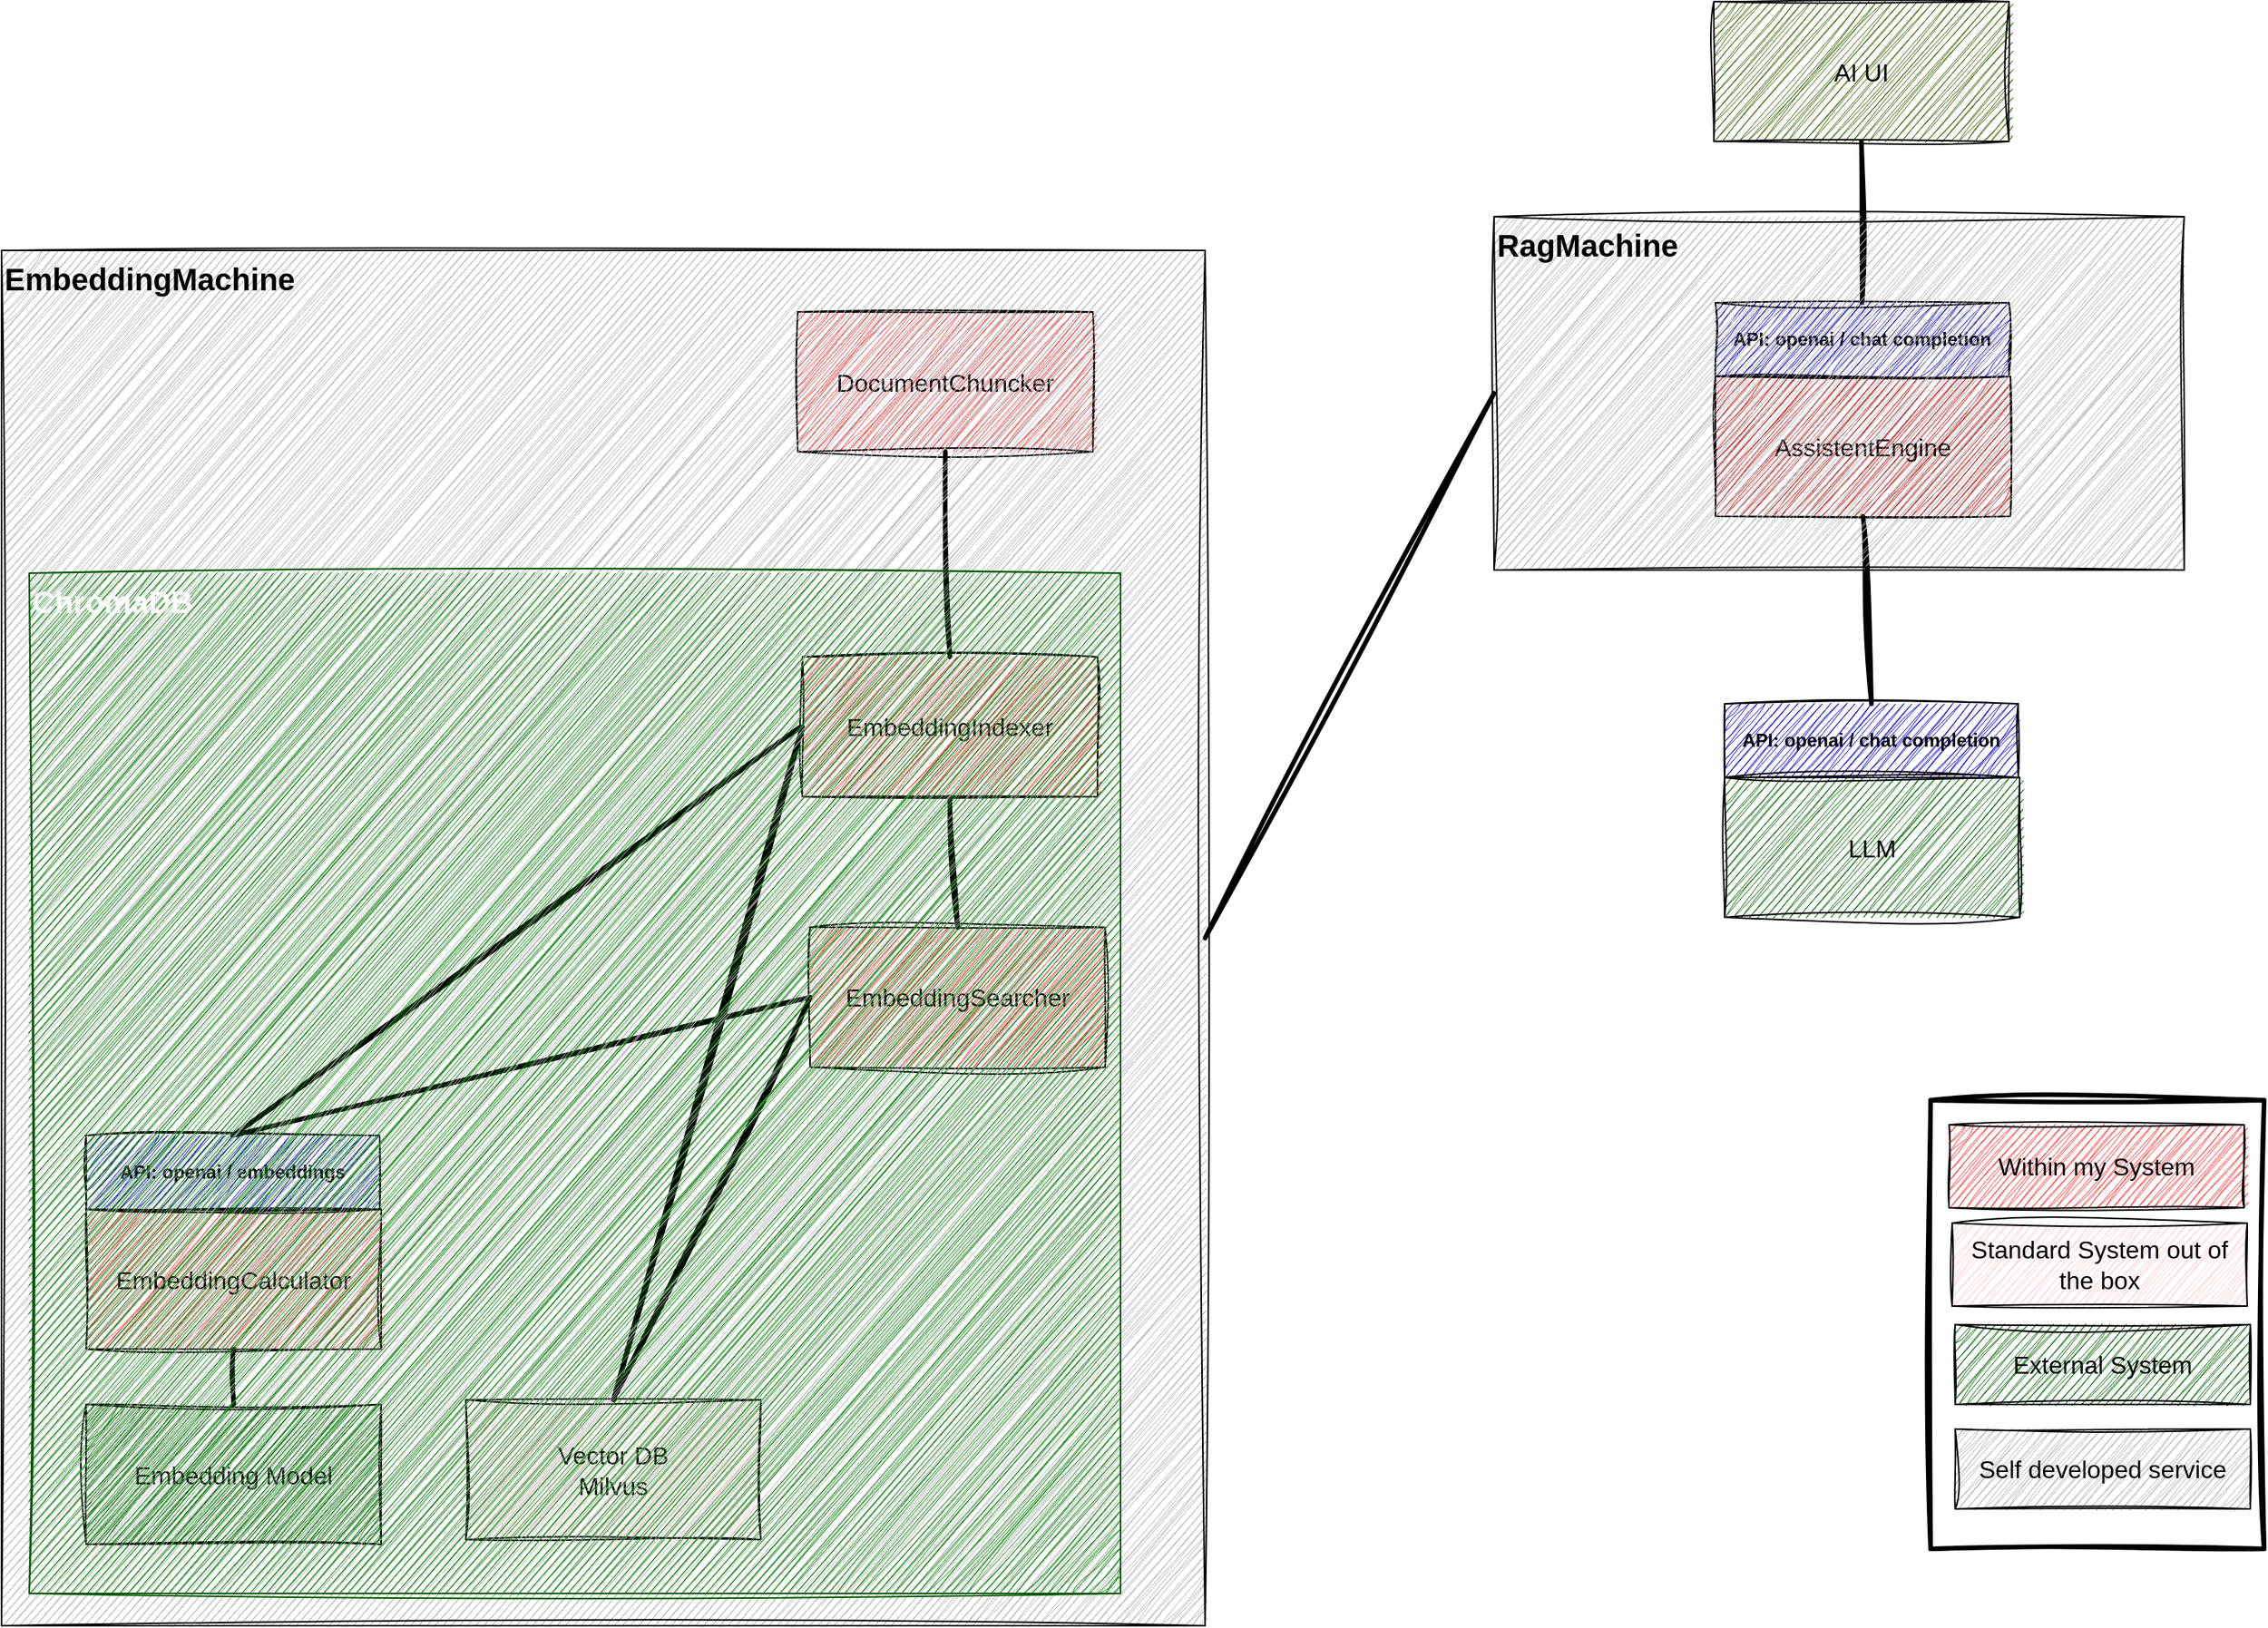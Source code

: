 <mxfile>
    <diagram id="we-WuGTjFfnCua6wukIL" name="Page-1">
        <mxGraphModel dx="2419" dy="1101" grid="0" gridSize="10" guides="1" tooltips="1" connect="1" arrows="1" fold="1" page="1" pageScale="1" pageWidth="827" pageHeight="1169" math="0" shadow="0">
            <root>
                <mxCell id="0"/>
                <mxCell id="1" parent="0"/>
                <mxCell id="2" value="" style="rounded=0;whiteSpace=wrap;html=1;fontSize=12;fillColor=none;sketch=1;curveFitting=1;jiggle=2;strokeWidth=3;" parent="1" vertex="1">
                    <mxGeometry x="467" y="823" width="217" height="292" as="geometry"/>
                </mxCell>
                <mxCell id="3" value="Vector DB&lt;br&gt;Milvus" style="rounded=0;whiteSpace=wrap;html=1;fontSize=16;fillStyle=auto;fillColor=#FFCCCC;sketch=1;curveFitting=1;jiggle=2;" parent="1" vertex="1">
                    <mxGeometry x="-486" y="1018" width="192" height="91" as="geometry"/>
                </mxCell>
                <mxCell id="7" value="EmbeddingIndexer" style="rounded=0;whiteSpace=wrap;html=1;fontSize=16;fillStyle=auto;fillColor=#FF3333;sketch=1;curveFitting=1;jiggle=2;" parent="1" vertex="1">
                    <mxGeometry x="-267" y="534.5" width="192" height="91" as="geometry"/>
                </mxCell>
                <mxCell id="8" value="" style="edgeStyle=none;html=1;entryX=0.5;entryY=0;entryDx=0;entryDy=0;exitX=0;exitY=0.5;exitDx=0;exitDy=0;endArrow=none;endFill=0;strokeWidth=3;sketch=1;curveFitting=1;jiggle=2;" parent="1" source="7" target="3" edge="1">
                    <mxGeometry relative="1" as="geometry">
                        <mxPoint x="-354.606" y="591.5" as="sourcePoint"/>
                        <mxPoint x="-295" y="654" as="targetPoint"/>
                    </mxGeometry>
                </mxCell>
                <mxCell id="9" value="EmbeddingSearcher" style="rounded=0;whiteSpace=wrap;html=1;fontSize=16;fillStyle=auto;fillColor=#FF3333;sketch=1;curveFitting=1;jiggle=2;" parent="1" vertex="1">
                    <mxGeometry x="-262" y="710.5" width="192" height="91" as="geometry"/>
                </mxCell>
                <mxCell id="10" value="" style="edgeStyle=none;html=1;entryX=0.5;entryY=0;entryDx=0;entryDy=0;exitX=0;exitY=0.5;exitDx=0;exitDy=0;endArrow=none;endFill=0;strokeWidth=3;sketch=1;curveFitting=1;jiggle=2;" parent="1" source="9" target="3" edge="1">
                    <mxGeometry relative="1" as="geometry">
                        <mxPoint x="-232" y="767.5" as="sourcePoint"/>
                        <mxPoint x="-366" y="732" as="targetPoint"/>
                    </mxGeometry>
                </mxCell>
                <mxCell id="11" value="AI UI" style="rounded=0;whiteSpace=wrap;html=1;fontSize=16;fillStyle=auto;fillColor=#336600;sketch=1;curveFitting=1;jiggle=2;" parent="1" vertex="1">
                    <mxGeometry x="326" y="108" width="192" height="91" as="geometry"/>
                </mxCell>
                <mxCell id="13" value="" style="edgeStyle=none;html=1;exitX=0.5;exitY=1;exitDx=0;exitDy=0;endArrow=none;endFill=0;strokeWidth=3;sketch=1;curveFitting=1;jiggle=2;entryX=0.5;entryY=0;entryDx=0;entryDy=0;" parent="1" source="28" target="23" edge="1">
                    <mxGeometry relative="1" as="geometry">
                        <mxPoint x="423" y="441.0" as="sourcePoint"/>
                        <mxPoint x="439" y="589" as="targetPoint"/>
                    </mxGeometry>
                </mxCell>
                <mxCell id="14" value="" style="edgeStyle=none;html=1;exitX=0.5;exitY=1;exitDx=0;exitDy=0;endArrow=none;endFill=0;strokeWidth=3;sketch=1;curveFitting=1;jiggle=2;entryX=0.5;entryY=0;entryDx=0;entryDy=0;" parent="1" source="11" target="29" edge="1">
                    <mxGeometry relative="1" as="geometry">
                        <mxPoint x="433" y="511" as="sourcePoint"/>
                        <mxPoint x="429" y="328" as="targetPoint"/>
                    </mxGeometry>
                </mxCell>
                <mxCell id="15" value="" style="edgeStyle=none;html=1;entryX=0.5;entryY=1;entryDx=0;entryDy=0;exitX=0.5;exitY=0;exitDx=0;exitDy=0;endArrow=none;endFill=0;strokeWidth=3;sketch=1;curveFitting=1;jiggle=2;" parent="1" source="9" target="7" edge="1">
                    <mxGeometry relative="1" as="geometry">
                        <mxPoint x="-91" y="763" as="sourcePoint"/>
                        <mxPoint x="-300" y="766" as="targetPoint"/>
                    </mxGeometry>
                </mxCell>
                <mxCell id="16" value="" style="edgeStyle=none;html=1;endArrow=none;endFill=0;strokeWidth=3;sketch=1;curveFitting=1;jiggle=2;entryX=0.5;entryY=0;entryDx=0;entryDy=0;" parent="1" target="20" edge="1">
                    <mxGeometry relative="1" as="geometry">
                        <mxPoint x="-269" y="580.5" as="sourcePoint"/>
                        <mxPoint x="-258" y="837.5" as="targetPoint"/>
                    </mxGeometry>
                </mxCell>
                <mxCell id="17" value="" style="edgeStyle=none;html=1;entryX=0.5;entryY=0;entryDx=0;entryDy=0;exitX=0;exitY=0.5;exitDx=0;exitDy=0;endArrow=none;endFill=0;strokeWidth=3;sketch=1;curveFitting=1;jiggle=2;" parent="1" source="9" target="20" edge="1">
                    <mxGeometry relative="1" as="geometry">
                        <mxPoint x="-232" y="767.5" as="sourcePoint"/>
                        <mxPoint x="-179" y="925" as="targetPoint"/>
                    </mxGeometry>
                </mxCell>
                <mxCell id="18" value="" style="group" parent="1" vertex="1" connectable="0">
                    <mxGeometry x="-733" y="846" width="192" height="139" as="geometry"/>
                </mxCell>
                <mxCell id="19" value="EmbeddingCalculator" style="rounded=0;whiteSpace=wrap;html=1;fontSize=16;fillStyle=auto;fillColor=#FF3333;sketch=1;curveFitting=1;jiggle=2;" parent="18" vertex="1">
                    <mxGeometry y="48" width="192" height="91" as="geometry"/>
                </mxCell>
                <mxCell id="20" value="API: openai / embeddings" style="rounded=0;whiteSpace=wrap;html=1;fontSize=12;fillStyle=auto;fillColor=#0000CC;sketch=1;curveFitting=1;jiggle=2;fontStyle=1" parent="18" vertex="1">
                    <mxGeometry width="191" height="48" as="geometry"/>
                </mxCell>
                <mxCell id="21" value="" style="group" parent="1" vertex="1" connectable="0">
                    <mxGeometry x="333" y="565" width="192" height="139" as="geometry"/>
                </mxCell>
                <mxCell id="22" value="LLM" style="rounded=0;whiteSpace=wrap;html=1;fontSize=16;fillStyle=auto;fillColor=#006600;sketch=1;curveFitting=1;jiggle=2;" parent="21" vertex="1">
                    <mxGeometry y="48" width="192" height="91" as="geometry"/>
                </mxCell>
                <mxCell id="23" value="API: openai / chat completion" style="rounded=0;whiteSpace=wrap;html=1;fontSize=12;fillStyle=auto;fillColor=#0000CC;sketch=1;curveFitting=1;jiggle=2;fontStyle=1" parent="21" vertex="1">
                    <mxGeometry width="191" height="48" as="geometry"/>
                </mxCell>
                <mxCell id="24" value="Embedding Model" style="rounded=0;whiteSpace=wrap;html=1;fontSize=16;fillStyle=auto;fillColor=#006600;sketch=1;curveFitting=1;jiggle=2;" parent="1" vertex="1">
                    <mxGeometry x="-733" y="1021" width="192" height="91" as="geometry"/>
                </mxCell>
                <mxCell id="25" value="" style="edgeStyle=none;html=1;exitX=0.5;exitY=0;exitDx=0;exitDy=0;endArrow=none;endFill=0;strokeWidth=3;sketch=1;curveFitting=1;jiggle=2;entryX=0.5;entryY=1;entryDx=0;entryDy=0;" parent="1" source="24" target="19" edge="1">
                    <mxGeometry relative="1" as="geometry">
                        <mxPoint x="-475" y="758" as="sourcePoint"/>
                        <mxPoint x="-468.5" y="978" as="targetPoint"/>
                    </mxGeometry>
                </mxCell>
                <mxCell id="27" value="" style="group" parent="1" vertex="1" connectable="0">
                    <mxGeometry x="327" y="304" width="192" height="139" as="geometry"/>
                </mxCell>
                <mxCell id="28" value="AssistentEngine" style="rounded=0;whiteSpace=wrap;html=1;fontSize=16;fillStyle=auto;fillColor=#CC0000;sketch=1;curveFitting=1;jiggle=2;" parent="27" vertex="1">
                    <mxGeometry y="48" width="192" height="91" as="geometry"/>
                </mxCell>
                <mxCell id="29" value="API: openai / chat completion" style="rounded=0;whiteSpace=wrap;html=1;fontSize=12;fillStyle=auto;fillColor=#0000CC;sketch=1;curveFitting=1;jiggle=2;fontStyle=1" parent="27" vertex="1">
                    <mxGeometry width="191" height="48" as="geometry"/>
                </mxCell>
                <mxCell id="30" value="Within my System" style="rounded=0;whiteSpace=wrap;html=1;fontSize=16;fillStyle=auto;fillColor=#FF3333;sketch=1;curveFitting=1;jiggle=2;" parent="1" vertex="1">
                    <mxGeometry x="479" y="839" width="192" height="54" as="geometry"/>
                </mxCell>
                <mxCell id="31" value="External System" style="rounded=0;whiteSpace=wrap;html=1;fontSize=16;fillStyle=auto;fillColor=#006600;sketch=1;curveFitting=1;jiggle=2;" parent="1" vertex="1">
                    <mxGeometry x="483" y="969" width="192" height="52" as="geometry"/>
                </mxCell>
                <mxCell id="32" value="DocumentChuncker" style="rounded=0;whiteSpace=wrap;html=1;fontSize=16;fillStyle=auto;fillColor=#FF3333;sketch=1;curveFitting=1;jiggle=2;" parent="1" vertex="1">
                    <mxGeometry x="-270" y="310" width="192" height="91" as="geometry"/>
                </mxCell>
                <mxCell id="33" value="" style="edgeStyle=none;html=1;entryX=0.5;entryY=1;entryDx=0;entryDy=0;endArrow=none;endFill=0;strokeWidth=3;sketch=1;curveFitting=1;jiggle=2;exitX=0.5;exitY=0;exitDx=0;exitDy=0;" parent="1" source="7" target="32" edge="1">
                    <mxGeometry relative="1" as="geometry">
                        <mxPoint x="70" y="590" as="sourcePoint"/>
                        <mxPoint x="60" y="460" as="targetPoint"/>
                    </mxGeometry>
                </mxCell>
                <mxCell id="34" value="Standard System out of the box" style="rounded=0;whiteSpace=wrap;html=1;fontSize=16;fillStyle=auto;fillColor=#FFCCCC;sketch=1;curveFitting=1;jiggle=2;" parent="1" vertex="1">
                    <mxGeometry x="481" y="903" width="192" height="54" as="geometry"/>
                </mxCell>
                <mxCell id="35" value="EmbeddingMachine" style="rounded=0;whiteSpace=wrap;html=1;sketch=1;curveFitting=1;jiggle=2;fillColor=#B3B3B3;fillStyle=hachure;strokeColor=#000000;align=left;verticalAlign=top;fontStyle=1;fontSize=20;" parent="1" vertex="1">
                    <mxGeometry x="-788" y="270" width="783" height="895" as="geometry"/>
                </mxCell>
                <mxCell id="36" value="RagMachine" style="rounded=0;whiteSpace=wrap;html=1;sketch=1;curveFitting=1;jiggle=2;fillColor=#B3B3B3;fillStyle=hachure;strokeColor=#000000;align=left;verticalAlign=top;fontStyle=1;fontSize=20;" parent="1" vertex="1">
                    <mxGeometry x="183" y="248" width="449" height="230" as="geometry"/>
                </mxCell>
                <mxCell id="37" value="" style="edgeStyle=none;html=1;entryX=1;entryY=0.5;entryDx=0;entryDy=0;exitX=0;exitY=0.5;exitDx=0;exitDy=0;endArrow=none;endFill=0;strokeWidth=3;sketch=1;curveFitting=1;jiggle=2;strokeColor=default;" parent="1" source="36" target="35" edge="1">
                    <mxGeometry relative="1" as="geometry">
                        <mxPoint x="420" y="505" as="sourcePoint"/>
                        <mxPoint x="-156" y="720.5" as="targetPoint"/>
                        <Array as="points"/>
                    </mxGeometry>
                </mxCell>
                <mxCell id="39" value="ChromaDB" style="rounded=0;whiteSpace=wrap;html=1;sketch=1;curveFitting=1;jiggle=2;fillColor=#008a00;fillStyle=hachure;strokeColor=#005700;align=left;verticalAlign=top;fontStyle=1;fontSize=20;fontColor=#ffffff;" parent="1" vertex="1">
                    <mxGeometry x="-770" y="480" width="710" height="664" as="geometry"/>
                </mxCell>
                <mxCell id="42" value="Self developed service" style="rounded=0;whiteSpace=wrap;html=1;fontSize=16;fillStyle=auto;fillColor=#B3B3B3;sketch=1;curveFitting=1;jiggle=2;" parent="1" vertex="1">
                    <mxGeometry x="483" y="1037" width="192" height="52" as="geometry"/>
                </mxCell>
            </root>
        </mxGraphModel>
    </diagram>
</mxfile>